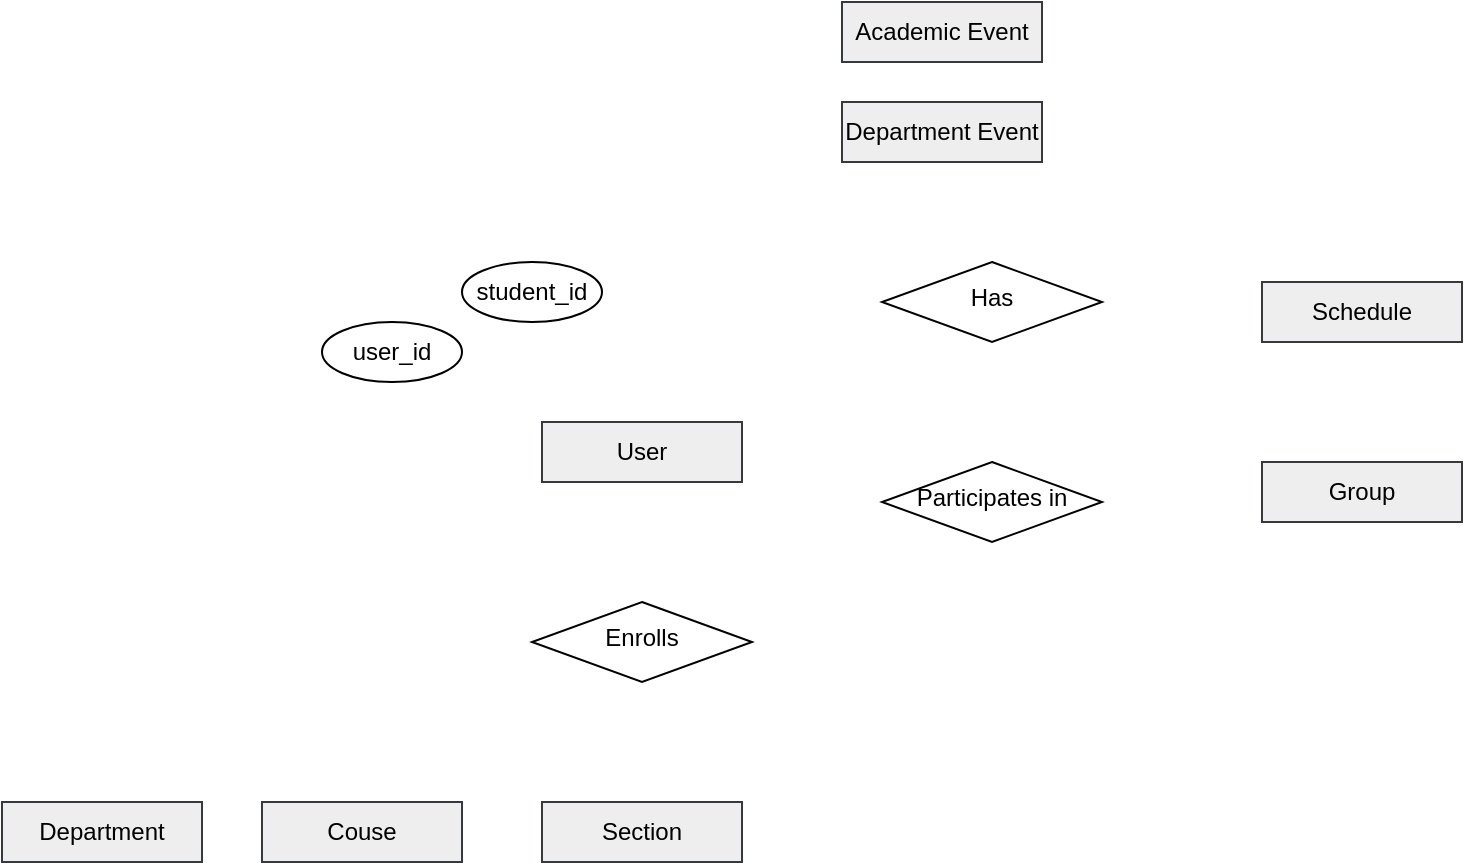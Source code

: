 <mxfile version="28.2.5">
  <diagram id="C5RBs43oDa-KdzZeNtuy" name="Page-1">
    <mxGraphModel dx="976" dy="545" grid="1" gridSize="10" guides="1" tooltips="1" connect="1" arrows="1" fold="1" page="1" pageScale="1" pageWidth="827" pageHeight="1169" math="0" shadow="0">
      <root>
        <mxCell id="WIyWlLk6GJQsqaUBKTNV-0" />
        <mxCell id="WIyWlLk6GJQsqaUBKTNV-1" parent="WIyWlLk6GJQsqaUBKTNV-0" />
        <mxCell id="WIyWlLk6GJQsqaUBKTNV-10" value="Enrolls" style="rhombus;whiteSpace=wrap;html=1;shadow=0;fontFamily=Helvetica;fontSize=12;align=center;strokeWidth=1;spacing=6;spacingTop=-4;" parent="WIyWlLk6GJQsqaUBKTNV-1" vertex="1">
          <mxGeometry x="285" y="320" width="110" height="40" as="geometry" />
        </mxCell>
        <mxCell id="KpBG0UinqzSO8xNsZdRm-1" value="User" style="rounded=0;whiteSpace=wrap;html=1;fillColor=#eeeeee;strokeColor=#36393d;" vertex="1" parent="WIyWlLk6GJQsqaUBKTNV-1">
          <mxGeometry x="290" y="230" width="100" height="30" as="geometry" />
        </mxCell>
        <mxCell id="KpBG0UinqzSO8xNsZdRm-2" value="Department" style="rounded=0;whiteSpace=wrap;html=1;fillColor=#eeeeee;strokeColor=#36393d;" vertex="1" parent="WIyWlLk6GJQsqaUBKTNV-1">
          <mxGeometry x="20" y="420" width="100" height="30" as="geometry" />
        </mxCell>
        <mxCell id="KpBG0UinqzSO8xNsZdRm-3" value="Couse" style="rounded=0;whiteSpace=wrap;html=1;fillColor=#eeeeee;strokeColor=#36393d;" vertex="1" parent="WIyWlLk6GJQsqaUBKTNV-1">
          <mxGeometry x="150" y="420" width="100" height="30" as="geometry" />
        </mxCell>
        <mxCell id="KpBG0UinqzSO8xNsZdRm-4" value="Section" style="rounded=0;whiteSpace=wrap;html=1;fillColor=#eeeeee;strokeColor=#36393d;" vertex="1" parent="WIyWlLk6GJQsqaUBKTNV-1">
          <mxGeometry x="290" y="420" width="100" height="30" as="geometry" />
        </mxCell>
        <mxCell id="KpBG0UinqzSO8xNsZdRm-5" value="Academic Event" style="rounded=0;whiteSpace=wrap;html=1;fillColor=#eeeeee;strokeColor=#36393d;" vertex="1" parent="WIyWlLk6GJQsqaUBKTNV-1">
          <mxGeometry x="440" y="20" width="100" height="30" as="geometry" />
        </mxCell>
        <mxCell id="KpBG0UinqzSO8xNsZdRm-6" value="Department Event" style="rounded=0;whiteSpace=wrap;html=1;fillColor=#eeeeee;strokeColor=#36393d;" vertex="1" parent="WIyWlLk6GJQsqaUBKTNV-1">
          <mxGeometry x="440" y="70" width="100" height="30" as="geometry" />
        </mxCell>
        <mxCell id="KpBG0UinqzSO8xNsZdRm-7" value="Schedule" style="rounded=0;whiteSpace=wrap;html=1;fillColor=#eeeeee;strokeColor=#36393d;" vertex="1" parent="WIyWlLk6GJQsqaUBKTNV-1">
          <mxGeometry x="650" y="160" width="100" height="30" as="geometry" />
        </mxCell>
        <mxCell id="KpBG0UinqzSO8xNsZdRm-8" value="Group" style="rounded=0;whiteSpace=wrap;html=1;fillColor=#eeeeee;strokeColor=#36393d;" vertex="1" parent="WIyWlLk6GJQsqaUBKTNV-1">
          <mxGeometry x="650" y="250" width="100" height="30" as="geometry" />
        </mxCell>
        <mxCell id="KpBG0UinqzSO8xNsZdRm-10" value="Has" style="rhombus;whiteSpace=wrap;html=1;shadow=0;fontFamily=Helvetica;fontSize=12;align=center;strokeWidth=1;spacing=6;spacingTop=-4;" vertex="1" parent="WIyWlLk6GJQsqaUBKTNV-1">
          <mxGeometry x="460" y="150" width="110" height="40" as="geometry" />
        </mxCell>
        <mxCell id="KpBG0UinqzSO8xNsZdRm-11" value="Participates in" style="rhombus;whiteSpace=wrap;html=1;shadow=0;fontFamily=Helvetica;fontSize=12;align=center;strokeWidth=1;spacing=6;spacingTop=-4;" vertex="1" parent="WIyWlLk6GJQsqaUBKTNV-1">
          <mxGeometry x="460" y="250" width="110" height="40" as="geometry" />
        </mxCell>
        <mxCell id="KpBG0UinqzSO8xNsZdRm-12" value="user_id" style="ellipse;whiteSpace=wrap;html=1;" vertex="1" parent="WIyWlLk6GJQsqaUBKTNV-1">
          <mxGeometry x="180" y="180" width="70" height="30" as="geometry" />
        </mxCell>
        <mxCell id="KpBG0UinqzSO8xNsZdRm-13" value="student_id" style="ellipse;whiteSpace=wrap;html=1;" vertex="1" parent="WIyWlLk6GJQsqaUBKTNV-1">
          <mxGeometry x="250" y="150" width="70" height="30" as="geometry" />
        </mxCell>
      </root>
    </mxGraphModel>
  </diagram>
</mxfile>
